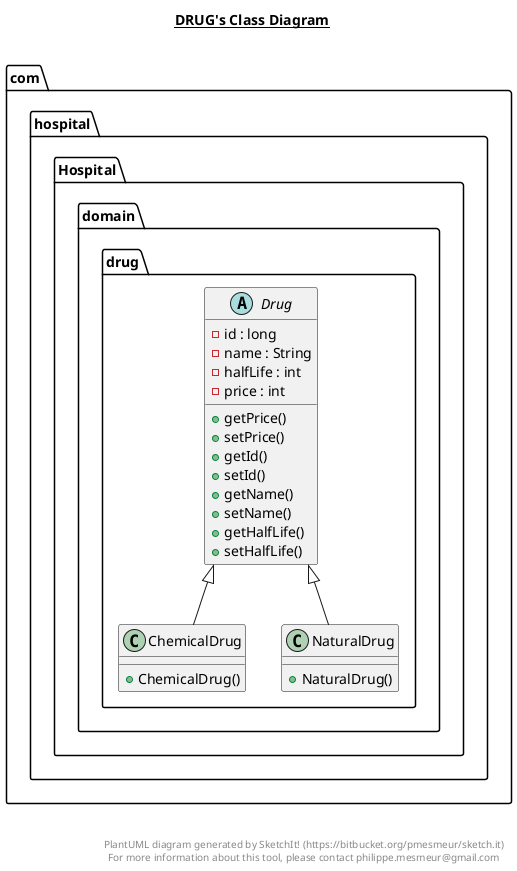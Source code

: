 @startuml

title __DRUG's Class Diagram__\n

  package com.hospital.Hospital {
    package com.hospital.Hospital.domain.drug {
      class ChemicalDrug {
          + ChemicalDrug()
      }
    }
  }
  

  package com.hospital.Hospital {
    package com.hospital.Hospital.domain.drug {
      abstract class Drug {
          - id : long
          - name : String
          - halfLife : int
          - price : int
          + getPrice()
          + setPrice()
          + getId()
          + setId()
          + getName()
          + setName()
          + getHalfLife()
          + setHalfLife()
      }
    }
  }
  

  package com.hospital.Hospital {
    package com.hospital.Hospital.domain.drug {
      class NaturalDrug {
          + NaturalDrug()
      }
    }
  }
  

  ChemicalDrug -up-|> Drug
  NaturalDrug -up-|> Drug


right footer


PlantUML diagram generated by SketchIt! (https://bitbucket.org/pmesmeur/sketch.it)
For more information about this tool, please contact philippe.mesmeur@gmail.com
endfooter

@enduml
